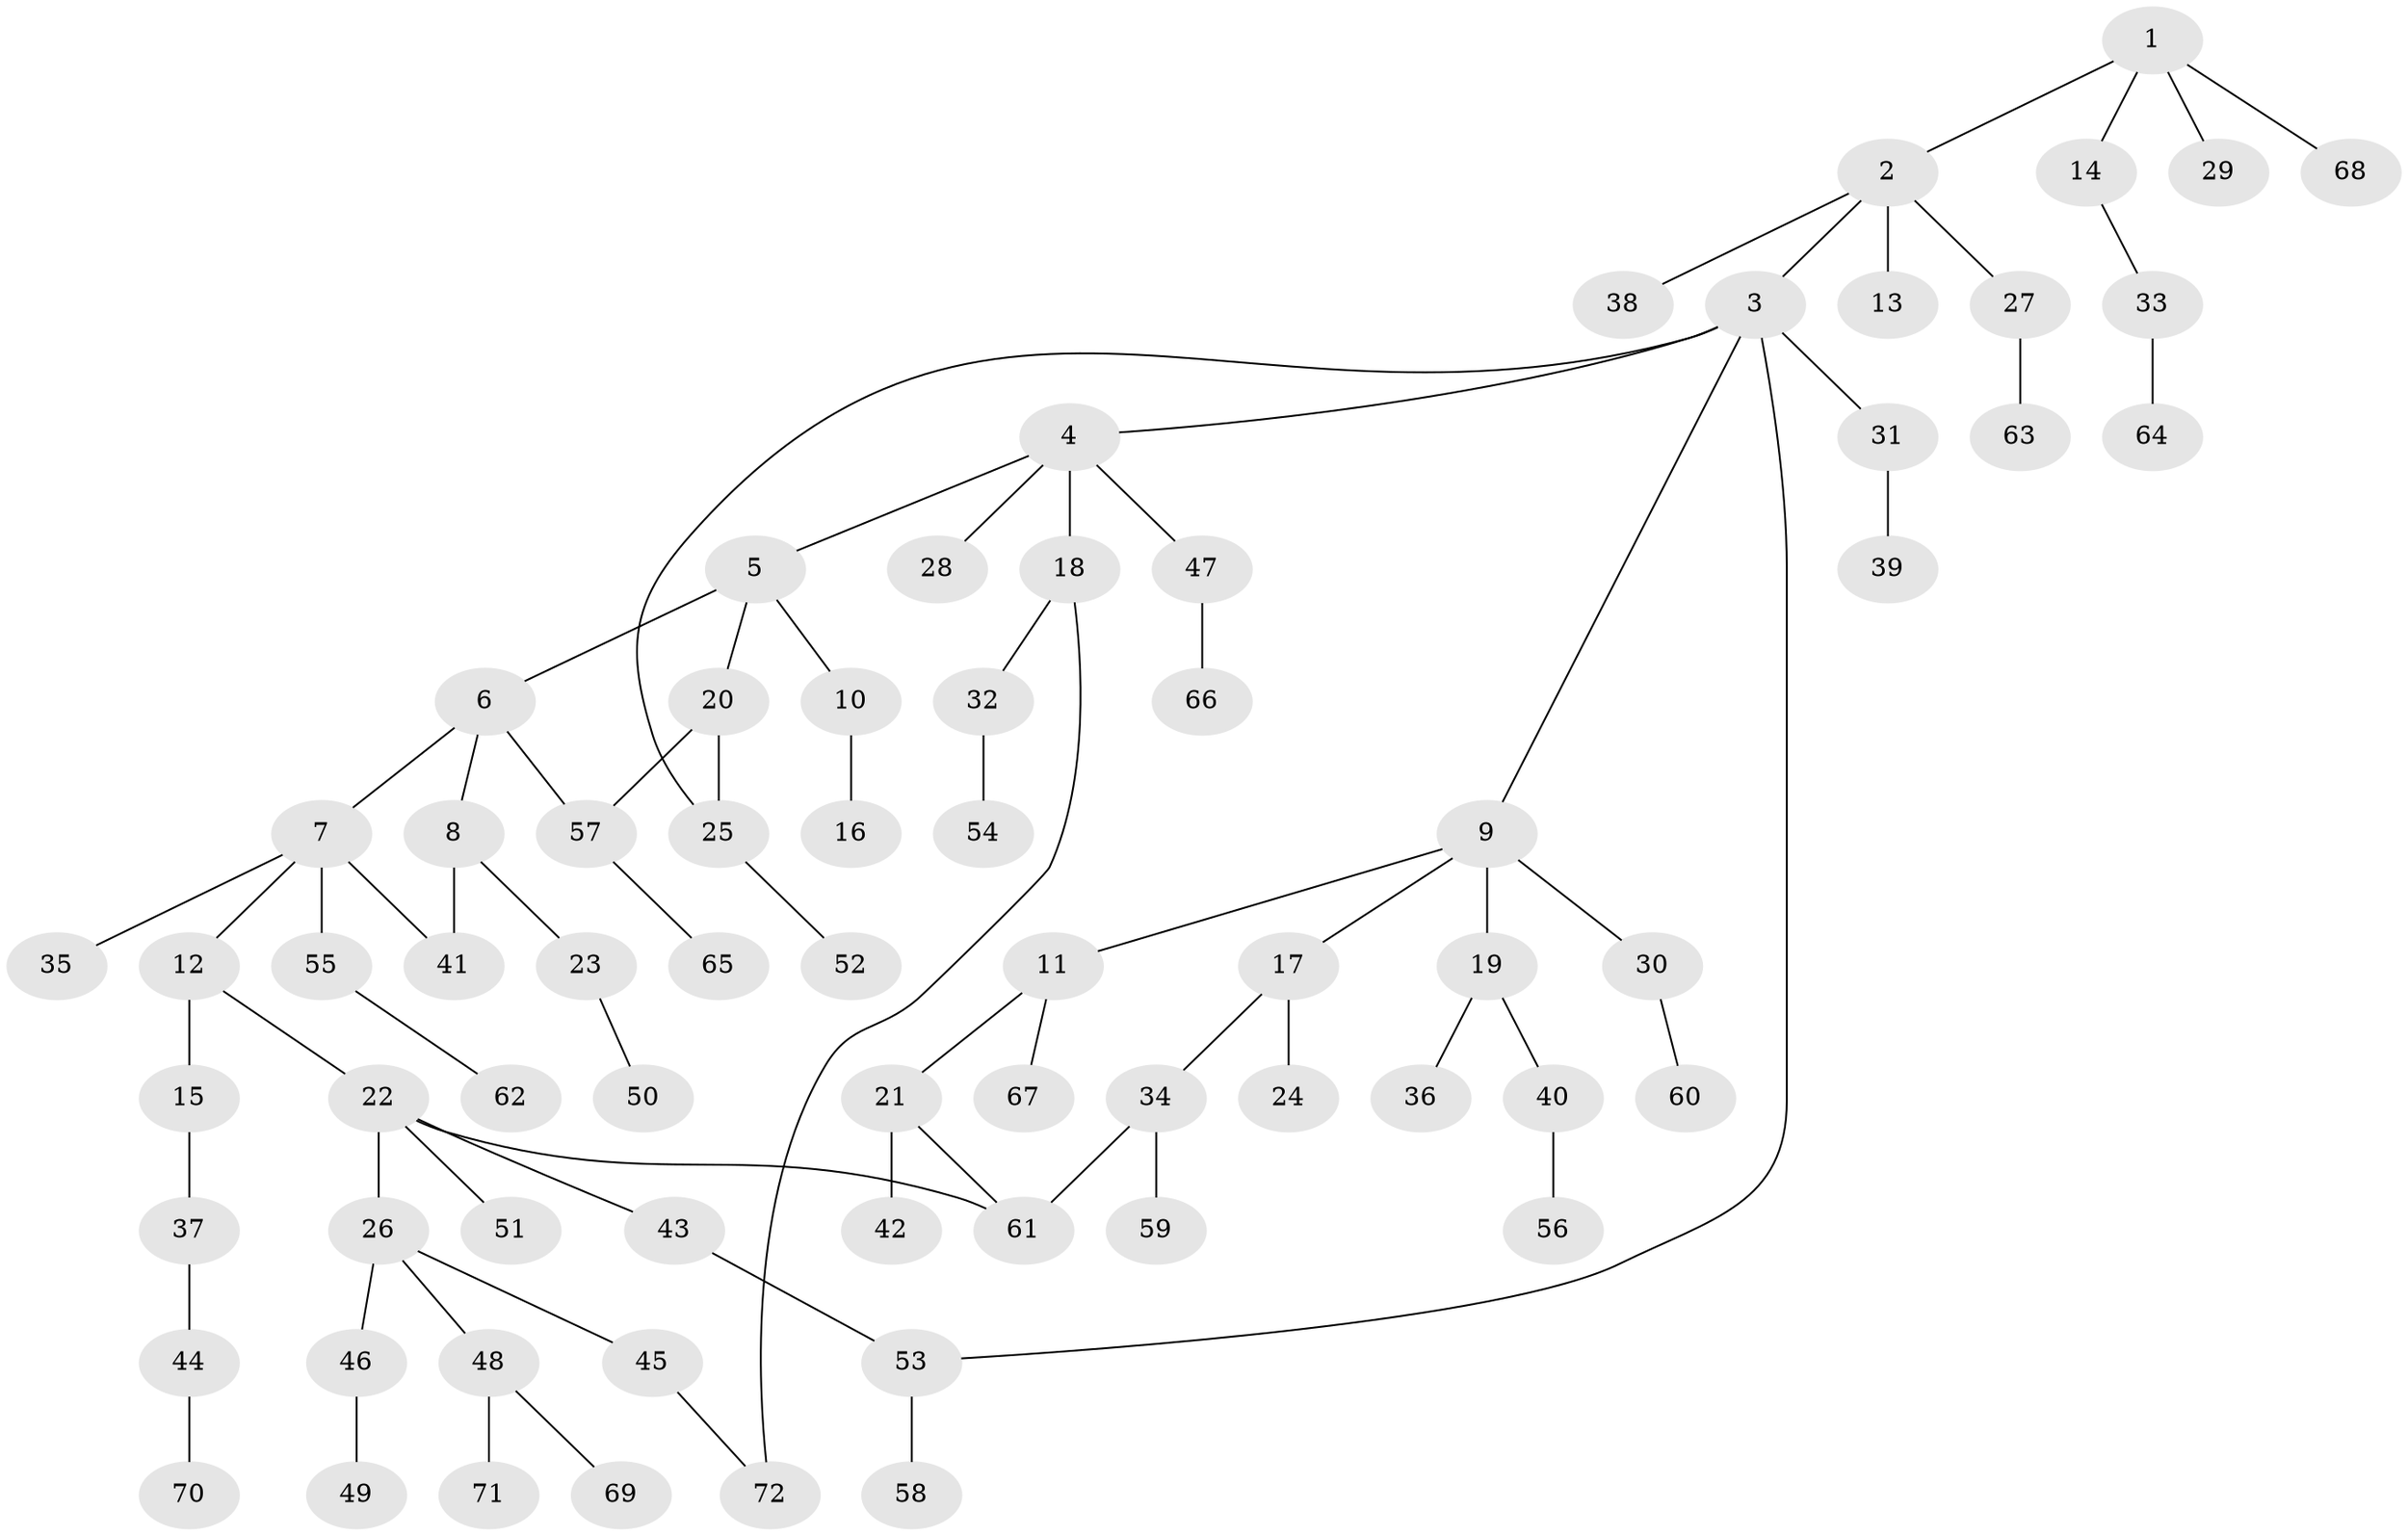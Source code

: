 // coarse degree distribution, {3: 0.08695652173913043, 4: 0.13043478260869565, 6: 0.08695652173913043, 5: 0.021739130434782608, 1: 0.5434782608695652, 2: 0.13043478260869565}
// Generated by graph-tools (version 1.1) at 2025/41/03/06/25 10:41:25]
// undirected, 72 vertices, 78 edges
graph export_dot {
graph [start="1"]
  node [color=gray90,style=filled];
  1;
  2;
  3;
  4;
  5;
  6;
  7;
  8;
  9;
  10;
  11;
  12;
  13;
  14;
  15;
  16;
  17;
  18;
  19;
  20;
  21;
  22;
  23;
  24;
  25;
  26;
  27;
  28;
  29;
  30;
  31;
  32;
  33;
  34;
  35;
  36;
  37;
  38;
  39;
  40;
  41;
  42;
  43;
  44;
  45;
  46;
  47;
  48;
  49;
  50;
  51;
  52;
  53;
  54;
  55;
  56;
  57;
  58;
  59;
  60;
  61;
  62;
  63;
  64;
  65;
  66;
  67;
  68;
  69;
  70;
  71;
  72;
  1 -- 2;
  1 -- 14;
  1 -- 29;
  1 -- 68;
  2 -- 3;
  2 -- 13;
  2 -- 27;
  2 -- 38;
  3 -- 4;
  3 -- 9;
  3 -- 31;
  3 -- 25;
  3 -- 53;
  4 -- 5;
  4 -- 18;
  4 -- 28;
  4 -- 47;
  5 -- 6;
  5 -- 10;
  5 -- 20;
  6 -- 7;
  6 -- 8;
  6 -- 57;
  7 -- 12;
  7 -- 35;
  7 -- 55;
  7 -- 41;
  8 -- 23;
  8 -- 41;
  9 -- 11;
  9 -- 17;
  9 -- 19;
  9 -- 30;
  10 -- 16;
  11 -- 21;
  11 -- 67;
  12 -- 15;
  12 -- 22;
  14 -- 33;
  15 -- 37;
  17 -- 24;
  17 -- 34;
  18 -- 32;
  18 -- 72;
  19 -- 36;
  19 -- 40;
  20 -- 25;
  20 -- 57;
  21 -- 42;
  21 -- 61;
  22 -- 26;
  22 -- 43;
  22 -- 51;
  22 -- 61;
  23 -- 50;
  25 -- 52;
  26 -- 45;
  26 -- 46;
  26 -- 48;
  27 -- 63;
  30 -- 60;
  31 -- 39;
  32 -- 54;
  33 -- 64;
  34 -- 59;
  34 -- 61;
  37 -- 44;
  40 -- 56;
  43 -- 53;
  44 -- 70;
  45 -- 72;
  46 -- 49;
  47 -- 66;
  48 -- 69;
  48 -- 71;
  53 -- 58;
  55 -- 62;
  57 -- 65;
}
